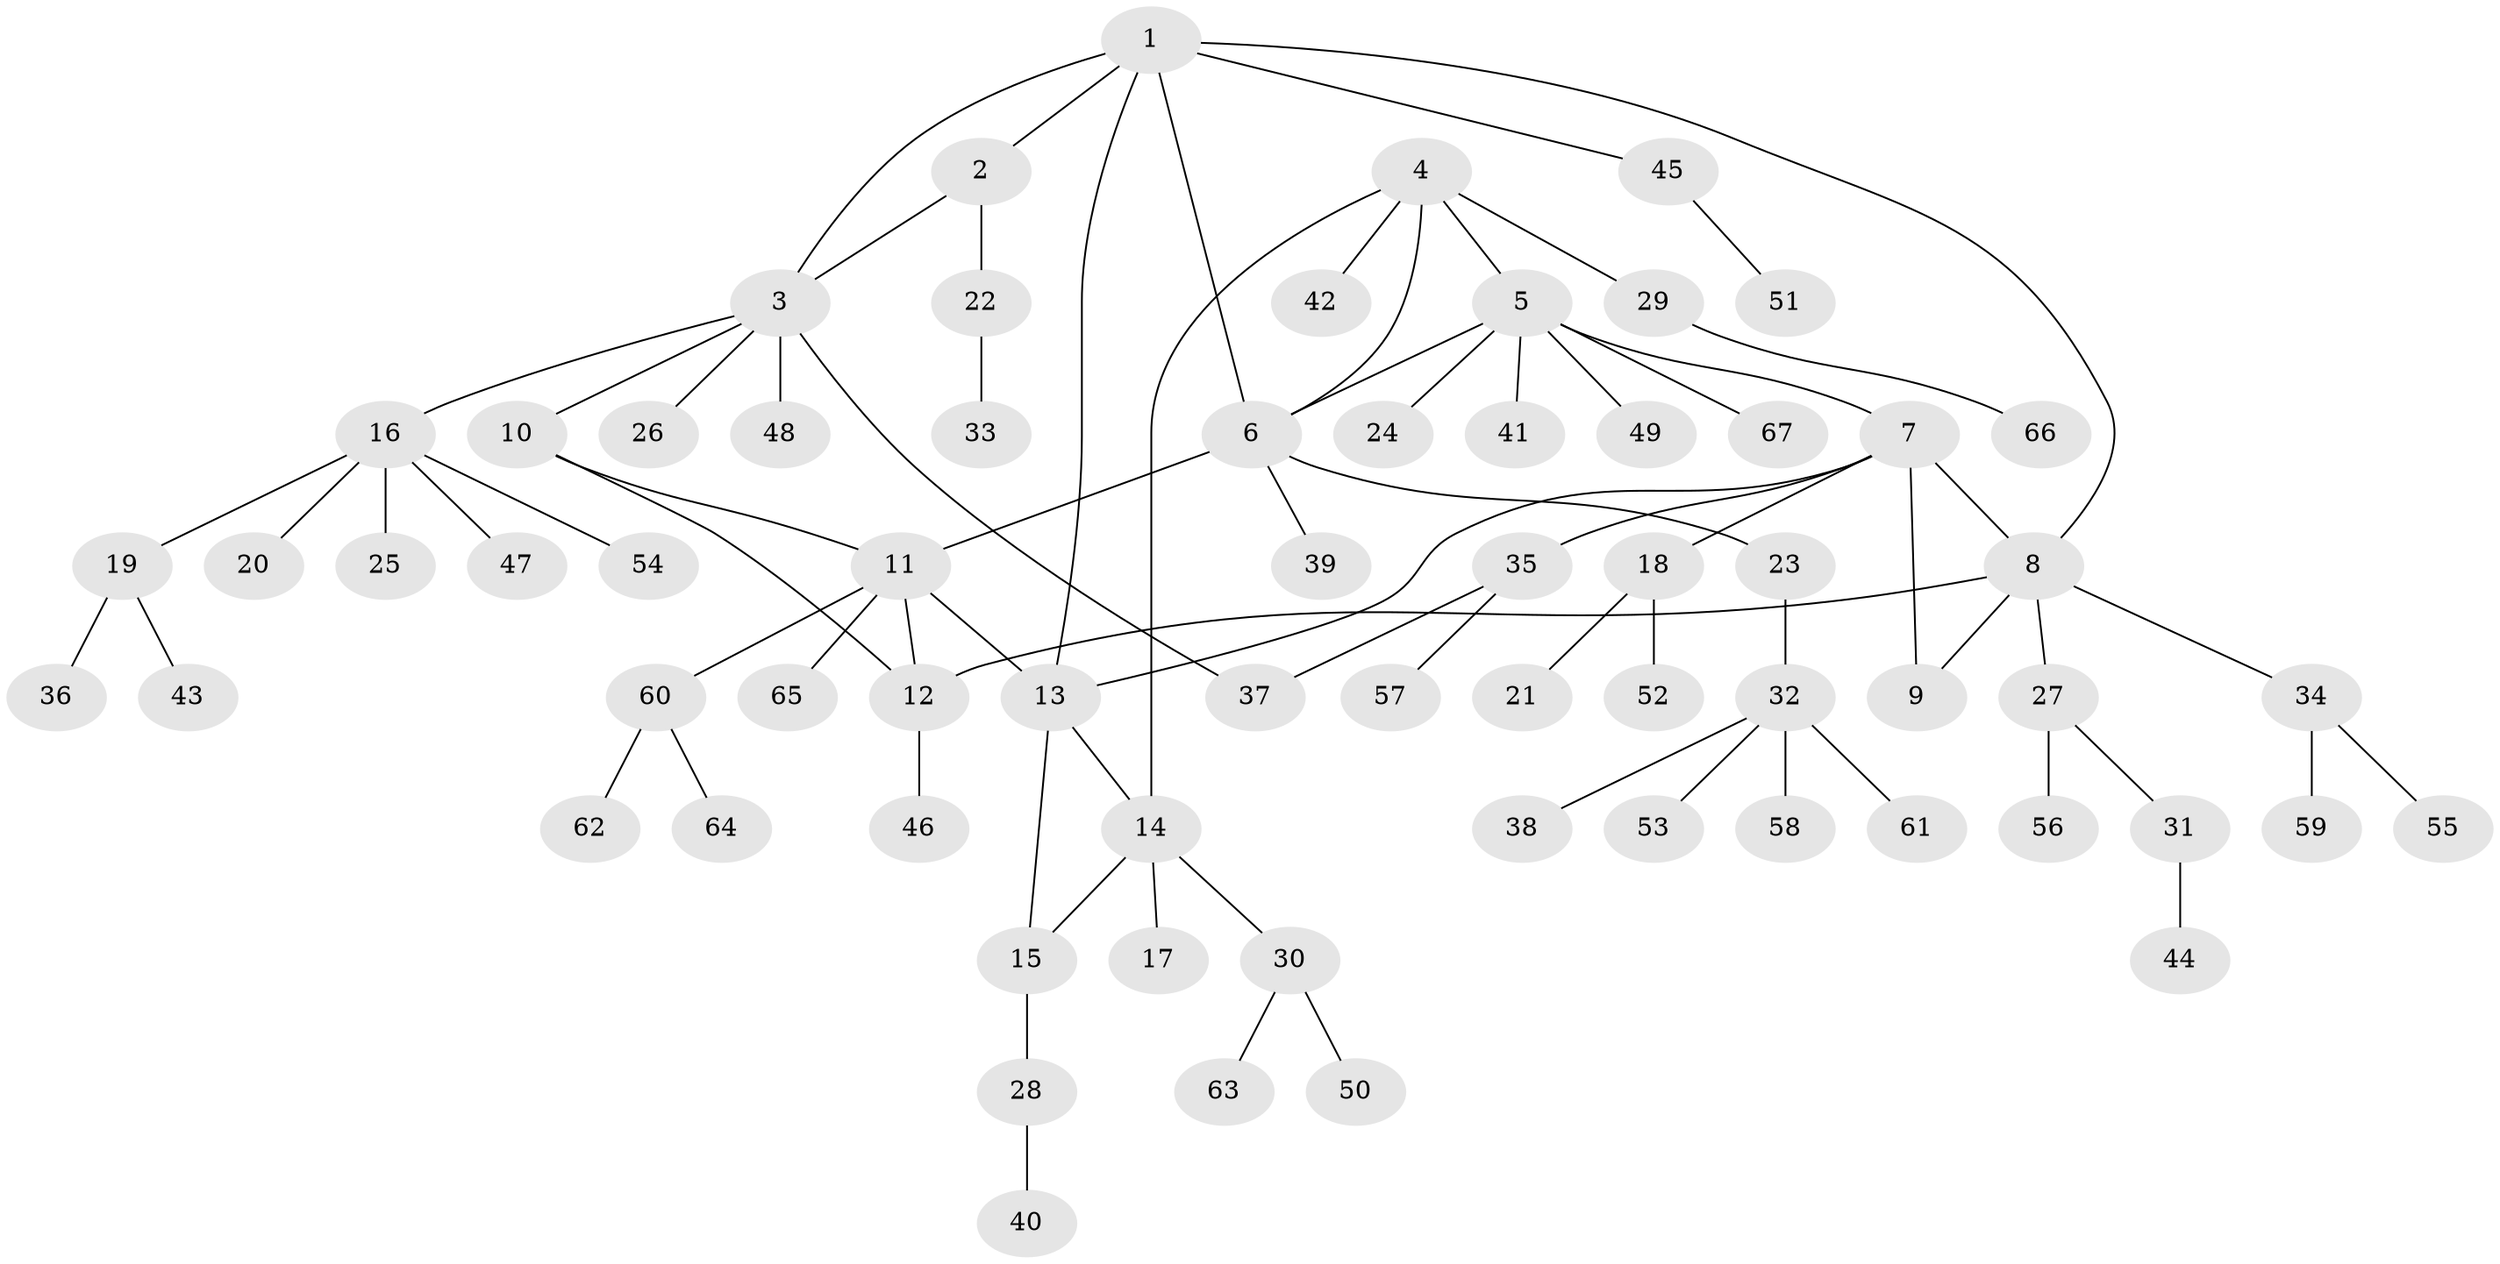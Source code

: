 // coarse degree distribution, {6: 0.06382978723404255, 3: 0.10638297872340426, 5: 0.1276595744680851, 4: 0.06382978723404255, 1: 0.44680851063829785, 2: 0.19148936170212766}
// Generated by graph-tools (version 1.1) at 2025/37/03/04/25 23:37:32]
// undirected, 67 vertices, 78 edges
graph export_dot {
  node [color=gray90,style=filled];
  1;
  2;
  3;
  4;
  5;
  6;
  7;
  8;
  9;
  10;
  11;
  12;
  13;
  14;
  15;
  16;
  17;
  18;
  19;
  20;
  21;
  22;
  23;
  24;
  25;
  26;
  27;
  28;
  29;
  30;
  31;
  32;
  33;
  34;
  35;
  36;
  37;
  38;
  39;
  40;
  41;
  42;
  43;
  44;
  45;
  46;
  47;
  48;
  49;
  50;
  51;
  52;
  53;
  54;
  55;
  56;
  57;
  58;
  59;
  60;
  61;
  62;
  63;
  64;
  65;
  66;
  67;
  1 -- 2;
  1 -- 3;
  1 -- 6;
  1 -- 8;
  1 -- 13;
  1 -- 45;
  2 -- 3;
  2 -- 22;
  3 -- 10;
  3 -- 16;
  3 -- 26;
  3 -- 37;
  3 -- 48;
  4 -- 5;
  4 -- 6;
  4 -- 14;
  4 -- 29;
  4 -- 42;
  5 -- 6;
  5 -- 7;
  5 -- 24;
  5 -- 41;
  5 -- 49;
  5 -- 67;
  6 -- 11;
  6 -- 23;
  6 -- 39;
  7 -- 8;
  7 -- 9;
  7 -- 13;
  7 -- 18;
  7 -- 35;
  8 -- 9;
  8 -- 12;
  8 -- 27;
  8 -- 34;
  10 -- 11;
  10 -- 12;
  11 -- 12;
  11 -- 13;
  11 -- 60;
  11 -- 65;
  12 -- 46;
  13 -- 14;
  13 -- 15;
  14 -- 15;
  14 -- 17;
  14 -- 30;
  15 -- 28;
  16 -- 19;
  16 -- 20;
  16 -- 25;
  16 -- 47;
  16 -- 54;
  18 -- 21;
  18 -- 52;
  19 -- 36;
  19 -- 43;
  22 -- 33;
  23 -- 32;
  27 -- 31;
  27 -- 56;
  28 -- 40;
  29 -- 66;
  30 -- 50;
  30 -- 63;
  31 -- 44;
  32 -- 38;
  32 -- 53;
  32 -- 58;
  32 -- 61;
  34 -- 55;
  34 -- 59;
  35 -- 37;
  35 -- 57;
  45 -- 51;
  60 -- 62;
  60 -- 64;
}
